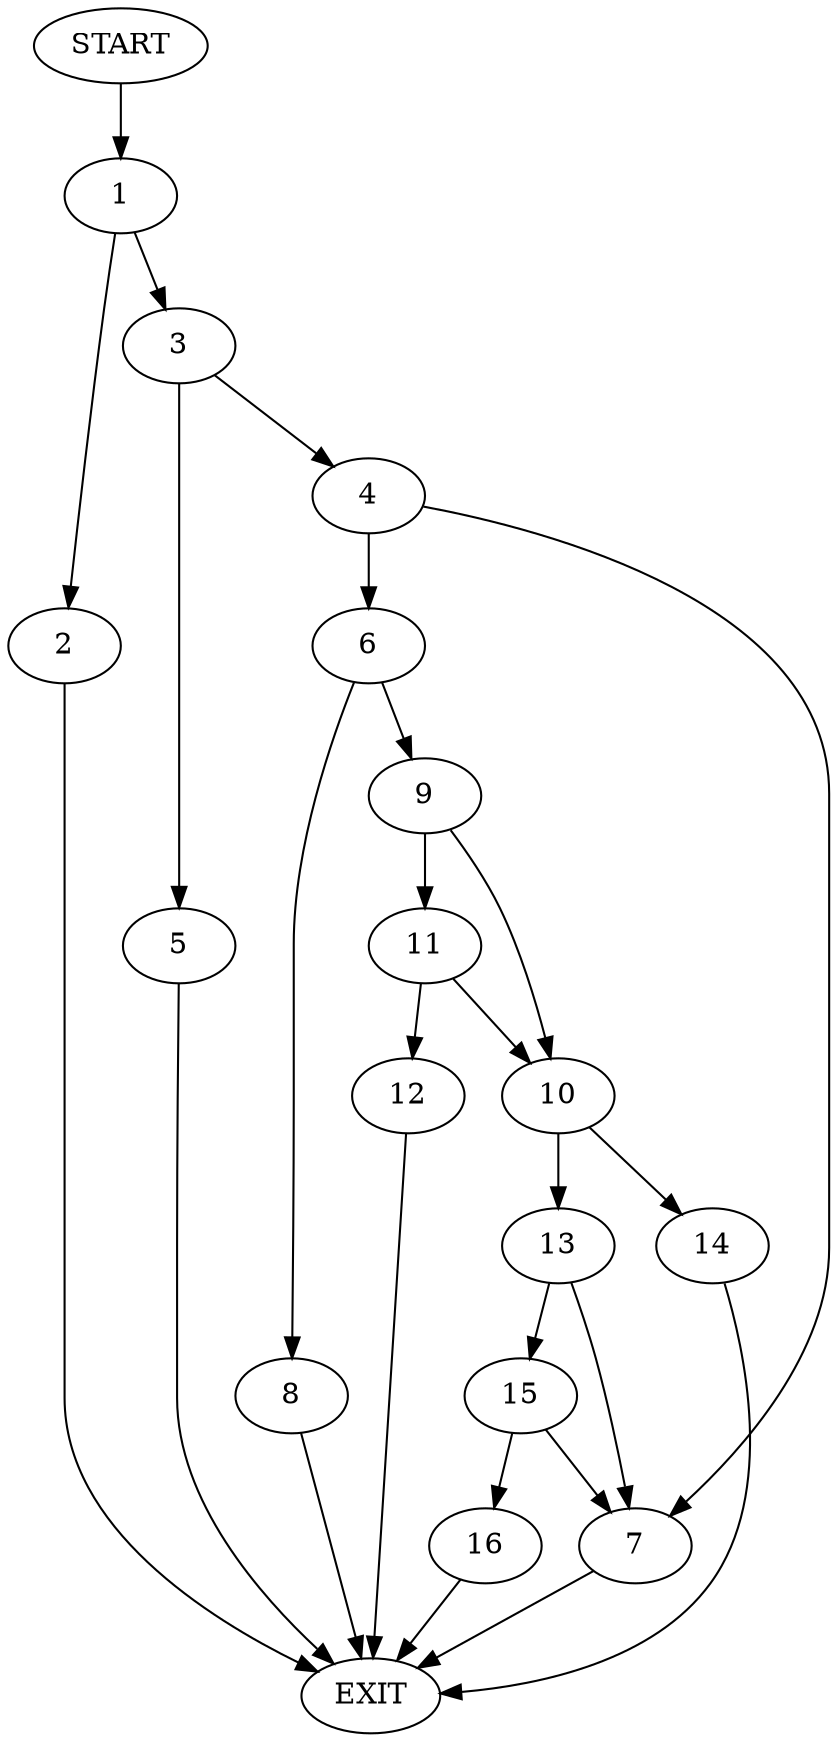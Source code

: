 digraph {
0 [label="START"]
17 [label="EXIT"]
0 -> 1
1 -> 2
1 -> 3
3 -> 4
3 -> 5
2 -> 17
5 -> 17
4 -> 6
4 -> 7
7 -> 17
6 -> 8
6 -> 9
8 -> 17
9 -> 10
9 -> 11
11 -> 10
11 -> 12
10 -> 13
10 -> 14
12 -> 17
13 -> 15
13 -> 7
14 -> 17
15 -> 16
15 -> 7
16 -> 17
}
